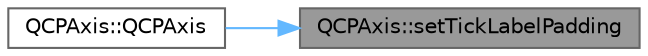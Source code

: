 digraph "QCPAxis::setTickLabelPadding"
{
 // LATEX_PDF_SIZE
  bgcolor="transparent";
  edge [fontname=Helvetica,fontsize=10,labelfontname=Helvetica,labelfontsize=10];
  node [fontname=Helvetica,fontsize=10,shape=box,height=0.2,width=0.4];
  rankdir="RL";
  Node1 [label="QCPAxis::setTickLabelPadding",height=0.2,width=0.4,color="gray40", fillcolor="grey60", style="filled", fontcolor="black",tooltip=" "];
  Node1 -> Node2 [dir="back",color="steelblue1",style="solid"];
  Node2 [label="QCPAxis::QCPAxis",height=0.2,width=0.4,color="grey40", fillcolor="white", style="filled",URL="$class_q_c_p_axis.html#ac62c042968bae0e6d474fcfc57c9b71f",tooltip=" "];
}
